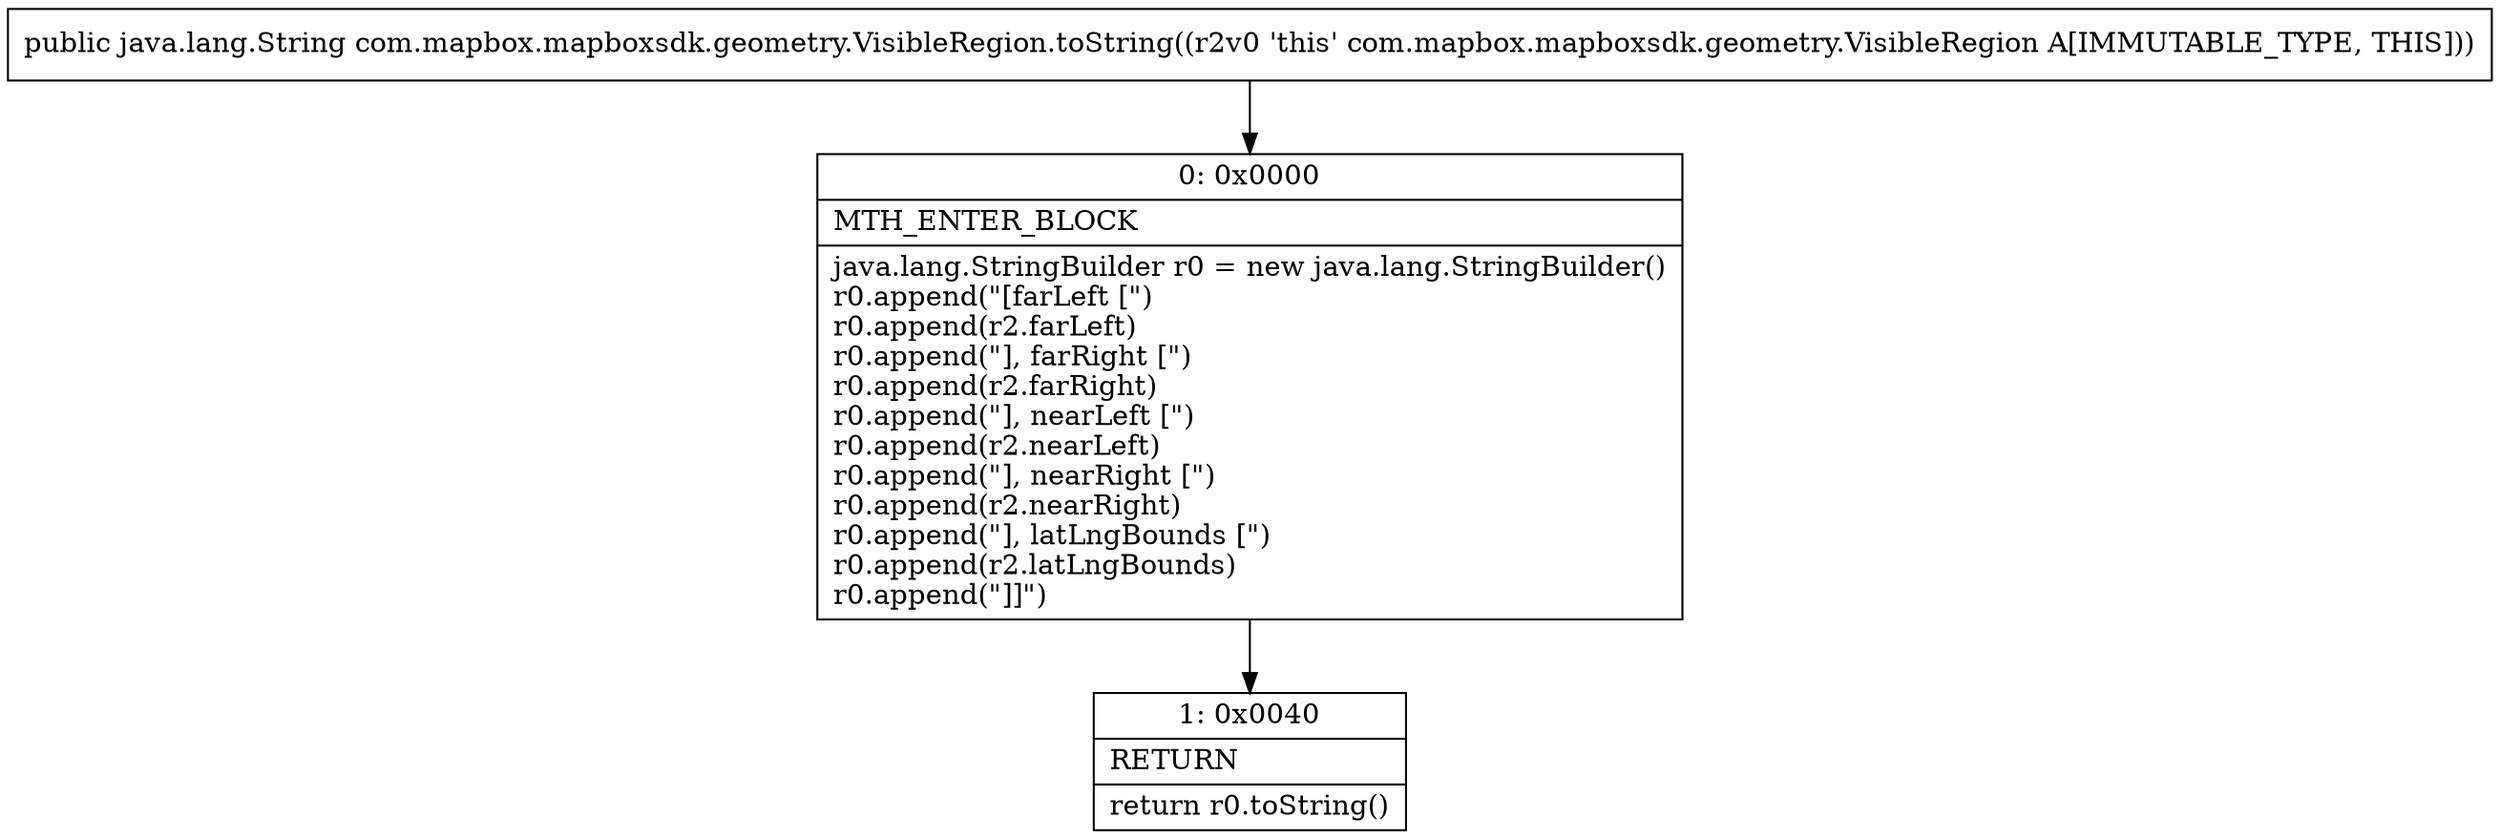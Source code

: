 digraph "CFG forcom.mapbox.mapboxsdk.geometry.VisibleRegion.toString()Ljava\/lang\/String;" {
Node_0 [shape=record,label="{0\:\ 0x0000|MTH_ENTER_BLOCK\l|java.lang.StringBuilder r0 = new java.lang.StringBuilder()\lr0.append(\"[farLeft [\")\lr0.append(r2.farLeft)\lr0.append(\"], farRight [\")\lr0.append(r2.farRight)\lr0.append(\"], nearLeft [\")\lr0.append(r2.nearLeft)\lr0.append(\"], nearRight [\")\lr0.append(r2.nearRight)\lr0.append(\"], latLngBounds [\")\lr0.append(r2.latLngBounds)\lr0.append(\"]]\")\l}"];
Node_1 [shape=record,label="{1\:\ 0x0040|RETURN\l|return r0.toString()\l}"];
MethodNode[shape=record,label="{public java.lang.String com.mapbox.mapboxsdk.geometry.VisibleRegion.toString((r2v0 'this' com.mapbox.mapboxsdk.geometry.VisibleRegion A[IMMUTABLE_TYPE, THIS])) }"];
MethodNode -> Node_0;
Node_0 -> Node_1;
}

